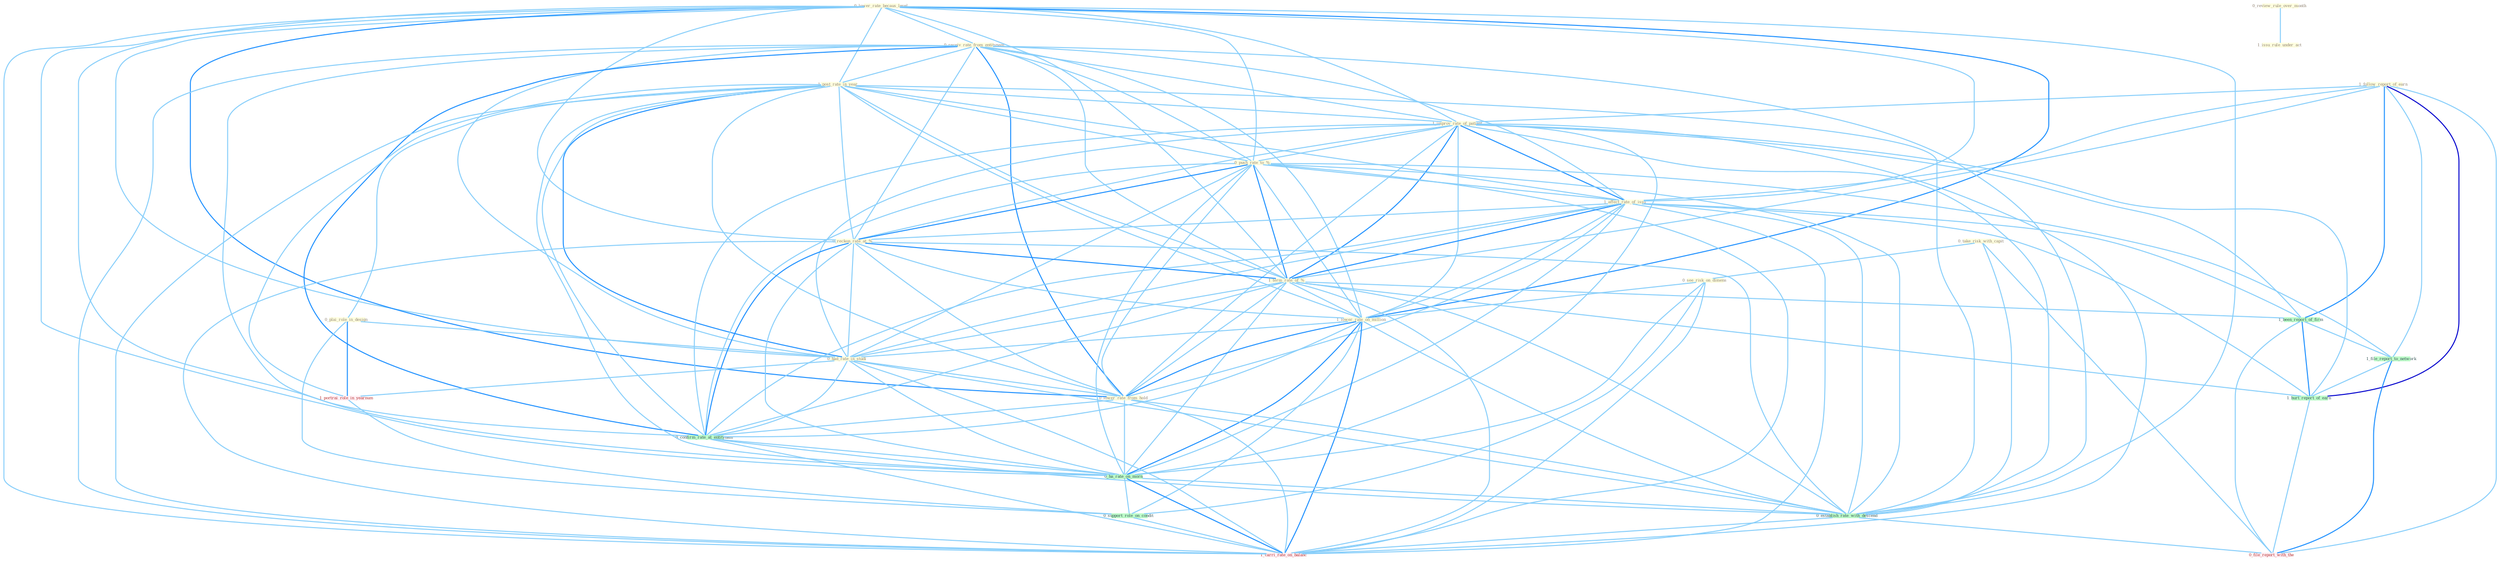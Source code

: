 Graph G{ 
    node
    [shape=polygon,style=filled,width=.5,height=.06,color="#BDFCC9",fixedsize=true,fontsize=4,
    fontcolor="#2f4f4f"];
    {node
    [color="#ffffe0", fontcolor="#8b7d6b"] "1_follow_report_of_earn " "0_lower_rate_becaus_level " "0_take_risk_with_capit " "0_review_rule_over_month " "0_see_risk_on_dimens " "0_receiv_rate_from_entitynam " "1_post_rate_in_year " "1_improv_rate_of_patient " "0_push_rate_to_% " "0_plai_role_in_design " "1_affect_rate_of_issu " "1_issu_rule_under_act " "0_reckon_rate_at_% " "1_term_rate_of_% " "1_lower_rate_on_million " "0_had_rate_in_studi " "0_lower_rate_from_hold "}
{node [color="#fff0f5", fontcolor="#b22222"] "1_portrai_role_in_yearnum " "1_carri_rate_on_balanc " "0_file_report_with_the "}
edge [color="#B0E2FF"];

	"1_follow_report_of_earn " -- "1_improv_rate_of_patient " [w="1", color="#87cefa" ];
	"1_follow_report_of_earn " -- "1_affect_rate_of_issu " [w="1", color="#87cefa" ];
	"1_follow_report_of_earn " -- "1_term_rate_of_% " [w="1", color="#87cefa" ];
	"1_follow_report_of_earn " -- "1_been_report_of_firm " [w="2", color="#1e90ff" , len=0.8];
	"1_follow_report_of_earn " -- "1_file_report_to_network " [w="1", color="#87cefa" ];
	"1_follow_report_of_earn " -- "1_hurt_report_of_earn " [w="3", color="#0000cd" , len=0.6];
	"1_follow_report_of_earn " -- "0_file_report_with_the " [w="1", color="#87cefa" ];
	"0_lower_rate_becaus_level " -- "0_receiv_rate_from_entitynam " [w="1", color="#87cefa" ];
	"0_lower_rate_becaus_level " -- "1_post_rate_in_year " [w="1", color="#87cefa" ];
	"0_lower_rate_becaus_level " -- "1_improv_rate_of_patient " [w="1", color="#87cefa" ];
	"0_lower_rate_becaus_level " -- "0_push_rate_to_% " [w="1", color="#87cefa" ];
	"0_lower_rate_becaus_level " -- "1_affect_rate_of_issu " [w="1", color="#87cefa" ];
	"0_lower_rate_becaus_level " -- "0_reckon_rate_at_% " [w="1", color="#87cefa" ];
	"0_lower_rate_becaus_level " -- "1_term_rate_of_% " [w="1", color="#87cefa" ];
	"0_lower_rate_becaus_level " -- "1_lower_rate_on_million " [w="2", color="#1e90ff" , len=0.8];
	"0_lower_rate_becaus_level " -- "0_had_rate_in_studi " [w="1", color="#87cefa" ];
	"0_lower_rate_becaus_level " -- "0_lower_rate_from_hold " [w="2", color="#1e90ff" , len=0.8];
	"0_lower_rate_becaus_level " -- "0_confirm_rate_at_entitynam " [w="1", color="#87cefa" ];
	"0_lower_rate_becaus_level " -- "0_ha_rate_on_morn " [w="1", color="#87cefa" ];
	"0_lower_rate_becaus_level " -- "0_establish_rate_with_descend " [w="1", color="#87cefa" ];
	"0_lower_rate_becaus_level " -- "1_carri_rate_on_balanc " [w="1", color="#87cefa" ];
	"0_take_risk_with_capit " -- "0_see_risk_on_dimens " [w="1", color="#87cefa" ];
	"0_take_risk_with_capit " -- "0_establish_rate_with_descend " [w="1", color="#87cefa" ];
	"0_take_risk_with_capit " -- "0_file_report_with_the " [w="1", color="#87cefa" ];
	"0_review_rule_over_month " -- "1_issu_rule_under_act " [w="1", color="#87cefa" ];
	"0_see_risk_on_dimens " -- "1_lower_rate_on_million " [w="1", color="#87cefa" ];
	"0_see_risk_on_dimens " -- "0_ha_rate_on_morn " [w="1", color="#87cefa" ];
	"0_see_risk_on_dimens " -- "0_support_role_on_condit " [w="1", color="#87cefa" ];
	"0_see_risk_on_dimens " -- "1_carri_rate_on_balanc " [w="1", color="#87cefa" ];
	"0_receiv_rate_from_entitynam " -- "1_post_rate_in_year " [w="1", color="#87cefa" ];
	"0_receiv_rate_from_entitynam " -- "1_improv_rate_of_patient " [w="1", color="#87cefa" ];
	"0_receiv_rate_from_entitynam " -- "0_push_rate_to_% " [w="1", color="#87cefa" ];
	"0_receiv_rate_from_entitynam " -- "1_affect_rate_of_issu " [w="1", color="#87cefa" ];
	"0_receiv_rate_from_entitynam " -- "0_reckon_rate_at_% " [w="1", color="#87cefa" ];
	"0_receiv_rate_from_entitynam " -- "1_term_rate_of_% " [w="1", color="#87cefa" ];
	"0_receiv_rate_from_entitynam " -- "1_lower_rate_on_million " [w="1", color="#87cefa" ];
	"0_receiv_rate_from_entitynam " -- "0_had_rate_in_studi " [w="1", color="#87cefa" ];
	"0_receiv_rate_from_entitynam " -- "0_lower_rate_from_hold " [w="2", color="#1e90ff" , len=0.8];
	"0_receiv_rate_from_entitynam " -- "0_confirm_rate_at_entitynam " [w="2", color="#1e90ff" , len=0.8];
	"0_receiv_rate_from_entitynam " -- "0_ha_rate_on_morn " [w="1", color="#87cefa" ];
	"0_receiv_rate_from_entitynam " -- "0_establish_rate_with_descend " [w="1", color="#87cefa" ];
	"0_receiv_rate_from_entitynam " -- "1_carri_rate_on_balanc " [w="1", color="#87cefa" ];
	"1_post_rate_in_year " -- "1_improv_rate_of_patient " [w="1", color="#87cefa" ];
	"1_post_rate_in_year " -- "0_push_rate_to_% " [w="1", color="#87cefa" ];
	"1_post_rate_in_year " -- "0_plai_role_in_design " [w="1", color="#87cefa" ];
	"1_post_rate_in_year " -- "1_affect_rate_of_issu " [w="1", color="#87cefa" ];
	"1_post_rate_in_year " -- "0_reckon_rate_at_% " [w="1", color="#87cefa" ];
	"1_post_rate_in_year " -- "1_term_rate_of_% " [w="1", color="#87cefa" ];
	"1_post_rate_in_year " -- "1_lower_rate_on_million " [w="1", color="#87cefa" ];
	"1_post_rate_in_year " -- "0_had_rate_in_studi " [w="2", color="#1e90ff" , len=0.8];
	"1_post_rate_in_year " -- "0_lower_rate_from_hold " [w="1", color="#87cefa" ];
	"1_post_rate_in_year " -- "0_confirm_rate_at_entitynam " [w="1", color="#87cefa" ];
	"1_post_rate_in_year " -- "1_portrai_role_in_yearnum " [w="1", color="#87cefa" ];
	"1_post_rate_in_year " -- "0_ha_rate_on_morn " [w="1", color="#87cefa" ];
	"1_post_rate_in_year " -- "0_establish_rate_with_descend " [w="1", color="#87cefa" ];
	"1_post_rate_in_year " -- "1_carri_rate_on_balanc " [w="1", color="#87cefa" ];
	"1_improv_rate_of_patient " -- "0_push_rate_to_% " [w="1", color="#87cefa" ];
	"1_improv_rate_of_patient " -- "1_affect_rate_of_issu " [w="2", color="#1e90ff" , len=0.8];
	"1_improv_rate_of_patient " -- "0_reckon_rate_at_% " [w="1", color="#87cefa" ];
	"1_improv_rate_of_patient " -- "1_term_rate_of_% " [w="2", color="#1e90ff" , len=0.8];
	"1_improv_rate_of_patient " -- "1_lower_rate_on_million " [w="1", color="#87cefa" ];
	"1_improv_rate_of_patient " -- "0_had_rate_in_studi " [w="1", color="#87cefa" ];
	"1_improv_rate_of_patient " -- "0_lower_rate_from_hold " [w="1", color="#87cefa" ];
	"1_improv_rate_of_patient " -- "0_confirm_rate_at_entitynam " [w="1", color="#87cefa" ];
	"1_improv_rate_of_patient " -- "1_been_report_of_firm " [w="1", color="#87cefa" ];
	"1_improv_rate_of_patient " -- "0_ha_rate_on_morn " [w="1", color="#87cefa" ];
	"1_improv_rate_of_patient " -- "1_hurt_report_of_earn " [w="1", color="#87cefa" ];
	"1_improv_rate_of_patient " -- "0_establish_rate_with_descend " [w="1", color="#87cefa" ];
	"1_improv_rate_of_patient " -- "1_carri_rate_on_balanc " [w="1", color="#87cefa" ];
	"0_push_rate_to_% " -- "1_affect_rate_of_issu " [w="1", color="#87cefa" ];
	"0_push_rate_to_% " -- "0_reckon_rate_at_% " [w="2", color="#1e90ff" , len=0.8];
	"0_push_rate_to_% " -- "1_term_rate_of_% " [w="2", color="#1e90ff" , len=0.8];
	"0_push_rate_to_% " -- "1_lower_rate_on_million " [w="1", color="#87cefa" ];
	"0_push_rate_to_% " -- "0_had_rate_in_studi " [w="1", color="#87cefa" ];
	"0_push_rate_to_% " -- "0_lower_rate_from_hold " [w="1", color="#87cefa" ];
	"0_push_rate_to_% " -- "0_confirm_rate_at_entitynam " [w="1", color="#87cefa" ];
	"0_push_rate_to_% " -- "1_file_report_to_network " [w="1", color="#87cefa" ];
	"0_push_rate_to_% " -- "0_ha_rate_on_morn " [w="1", color="#87cefa" ];
	"0_push_rate_to_% " -- "0_establish_rate_with_descend " [w="1", color="#87cefa" ];
	"0_push_rate_to_% " -- "1_carri_rate_on_balanc " [w="1", color="#87cefa" ];
	"0_plai_role_in_design " -- "0_had_rate_in_studi " [w="1", color="#87cefa" ];
	"0_plai_role_in_design " -- "1_portrai_role_in_yearnum " [w="2", color="#1e90ff" , len=0.8];
	"0_plai_role_in_design " -- "0_support_role_on_condit " [w="1", color="#87cefa" ];
	"1_affect_rate_of_issu " -- "0_reckon_rate_at_% " [w="1", color="#87cefa" ];
	"1_affect_rate_of_issu " -- "1_term_rate_of_% " [w="2", color="#1e90ff" , len=0.8];
	"1_affect_rate_of_issu " -- "1_lower_rate_on_million " [w="1", color="#87cefa" ];
	"1_affect_rate_of_issu " -- "0_had_rate_in_studi " [w="1", color="#87cefa" ];
	"1_affect_rate_of_issu " -- "0_lower_rate_from_hold " [w="1", color="#87cefa" ];
	"1_affect_rate_of_issu " -- "0_confirm_rate_at_entitynam " [w="1", color="#87cefa" ];
	"1_affect_rate_of_issu " -- "1_been_report_of_firm " [w="1", color="#87cefa" ];
	"1_affect_rate_of_issu " -- "0_ha_rate_on_morn " [w="1", color="#87cefa" ];
	"1_affect_rate_of_issu " -- "1_hurt_report_of_earn " [w="1", color="#87cefa" ];
	"1_affect_rate_of_issu " -- "0_establish_rate_with_descend " [w="1", color="#87cefa" ];
	"1_affect_rate_of_issu " -- "1_carri_rate_on_balanc " [w="1", color="#87cefa" ];
	"0_reckon_rate_at_% " -- "1_term_rate_of_% " [w="2", color="#1e90ff" , len=0.8];
	"0_reckon_rate_at_% " -- "1_lower_rate_on_million " [w="1", color="#87cefa" ];
	"0_reckon_rate_at_% " -- "0_had_rate_in_studi " [w="1", color="#87cefa" ];
	"0_reckon_rate_at_% " -- "0_lower_rate_from_hold " [w="1", color="#87cefa" ];
	"0_reckon_rate_at_% " -- "0_confirm_rate_at_entitynam " [w="2", color="#1e90ff" , len=0.8];
	"0_reckon_rate_at_% " -- "0_ha_rate_on_morn " [w="1", color="#87cefa" ];
	"0_reckon_rate_at_% " -- "0_establish_rate_with_descend " [w="1", color="#87cefa" ];
	"0_reckon_rate_at_% " -- "1_carri_rate_on_balanc " [w="1", color="#87cefa" ];
	"1_term_rate_of_% " -- "1_lower_rate_on_million " [w="1", color="#87cefa" ];
	"1_term_rate_of_% " -- "0_had_rate_in_studi " [w="1", color="#87cefa" ];
	"1_term_rate_of_% " -- "0_lower_rate_from_hold " [w="1", color="#87cefa" ];
	"1_term_rate_of_% " -- "0_confirm_rate_at_entitynam " [w="1", color="#87cefa" ];
	"1_term_rate_of_% " -- "1_been_report_of_firm " [w="1", color="#87cefa" ];
	"1_term_rate_of_% " -- "0_ha_rate_on_morn " [w="1", color="#87cefa" ];
	"1_term_rate_of_% " -- "1_hurt_report_of_earn " [w="1", color="#87cefa" ];
	"1_term_rate_of_% " -- "0_establish_rate_with_descend " [w="1", color="#87cefa" ];
	"1_term_rate_of_% " -- "1_carri_rate_on_balanc " [w="1", color="#87cefa" ];
	"1_lower_rate_on_million " -- "0_had_rate_in_studi " [w="1", color="#87cefa" ];
	"1_lower_rate_on_million " -- "0_lower_rate_from_hold " [w="2", color="#1e90ff" , len=0.8];
	"1_lower_rate_on_million " -- "0_confirm_rate_at_entitynam " [w="1", color="#87cefa" ];
	"1_lower_rate_on_million " -- "0_ha_rate_on_morn " [w="2", color="#1e90ff" , len=0.8];
	"1_lower_rate_on_million " -- "0_support_role_on_condit " [w="1", color="#87cefa" ];
	"1_lower_rate_on_million " -- "0_establish_rate_with_descend " [w="1", color="#87cefa" ];
	"1_lower_rate_on_million " -- "1_carri_rate_on_balanc " [w="2", color="#1e90ff" , len=0.8];
	"0_had_rate_in_studi " -- "0_lower_rate_from_hold " [w="1", color="#87cefa" ];
	"0_had_rate_in_studi " -- "0_confirm_rate_at_entitynam " [w="1", color="#87cefa" ];
	"0_had_rate_in_studi " -- "1_portrai_role_in_yearnum " [w="1", color="#87cefa" ];
	"0_had_rate_in_studi " -- "0_ha_rate_on_morn " [w="1", color="#87cefa" ];
	"0_had_rate_in_studi " -- "0_establish_rate_with_descend " [w="1", color="#87cefa" ];
	"0_had_rate_in_studi " -- "1_carri_rate_on_balanc " [w="1", color="#87cefa" ];
	"0_lower_rate_from_hold " -- "0_confirm_rate_at_entitynam " [w="1", color="#87cefa" ];
	"0_lower_rate_from_hold " -- "0_ha_rate_on_morn " [w="1", color="#87cefa" ];
	"0_lower_rate_from_hold " -- "0_establish_rate_with_descend " [w="1", color="#87cefa" ];
	"0_lower_rate_from_hold " -- "1_carri_rate_on_balanc " [w="1", color="#87cefa" ];
	"0_confirm_rate_at_entitynam " -- "0_ha_rate_on_morn " [w="1", color="#87cefa" ];
	"0_confirm_rate_at_entitynam " -- "0_establish_rate_with_descend " [w="1", color="#87cefa" ];
	"0_confirm_rate_at_entitynam " -- "1_carri_rate_on_balanc " [w="1", color="#87cefa" ];
	"1_been_report_of_firm " -- "1_file_report_to_network " [w="1", color="#87cefa" ];
	"1_been_report_of_firm " -- "1_hurt_report_of_earn " [w="2", color="#1e90ff" , len=0.8];
	"1_been_report_of_firm " -- "0_file_report_with_the " [w="1", color="#87cefa" ];
	"1_file_report_to_network " -- "1_hurt_report_of_earn " [w="1", color="#87cefa" ];
	"1_file_report_to_network " -- "0_file_report_with_the " [w="2", color="#1e90ff" , len=0.8];
	"1_portrai_role_in_yearnum " -- "0_support_role_on_condit " [w="1", color="#87cefa" ];
	"0_ha_rate_on_morn " -- "0_support_role_on_condit " [w="1", color="#87cefa" ];
	"0_ha_rate_on_morn " -- "0_establish_rate_with_descend " [w="1", color="#87cefa" ];
	"0_ha_rate_on_morn " -- "1_carri_rate_on_balanc " [w="2", color="#1e90ff" , len=0.8];
	"1_hurt_report_of_earn " -- "0_file_report_with_the " [w="1", color="#87cefa" ];
	"0_support_role_on_condit " -- "1_carri_rate_on_balanc " [w="1", color="#87cefa" ];
	"0_establish_rate_with_descend " -- "1_carri_rate_on_balanc " [w="1", color="#87cefa" ];
	"0_establish_rate_with_descend " -- "0_file_report_with_the " [w="1", color="#87cefa" ];
}